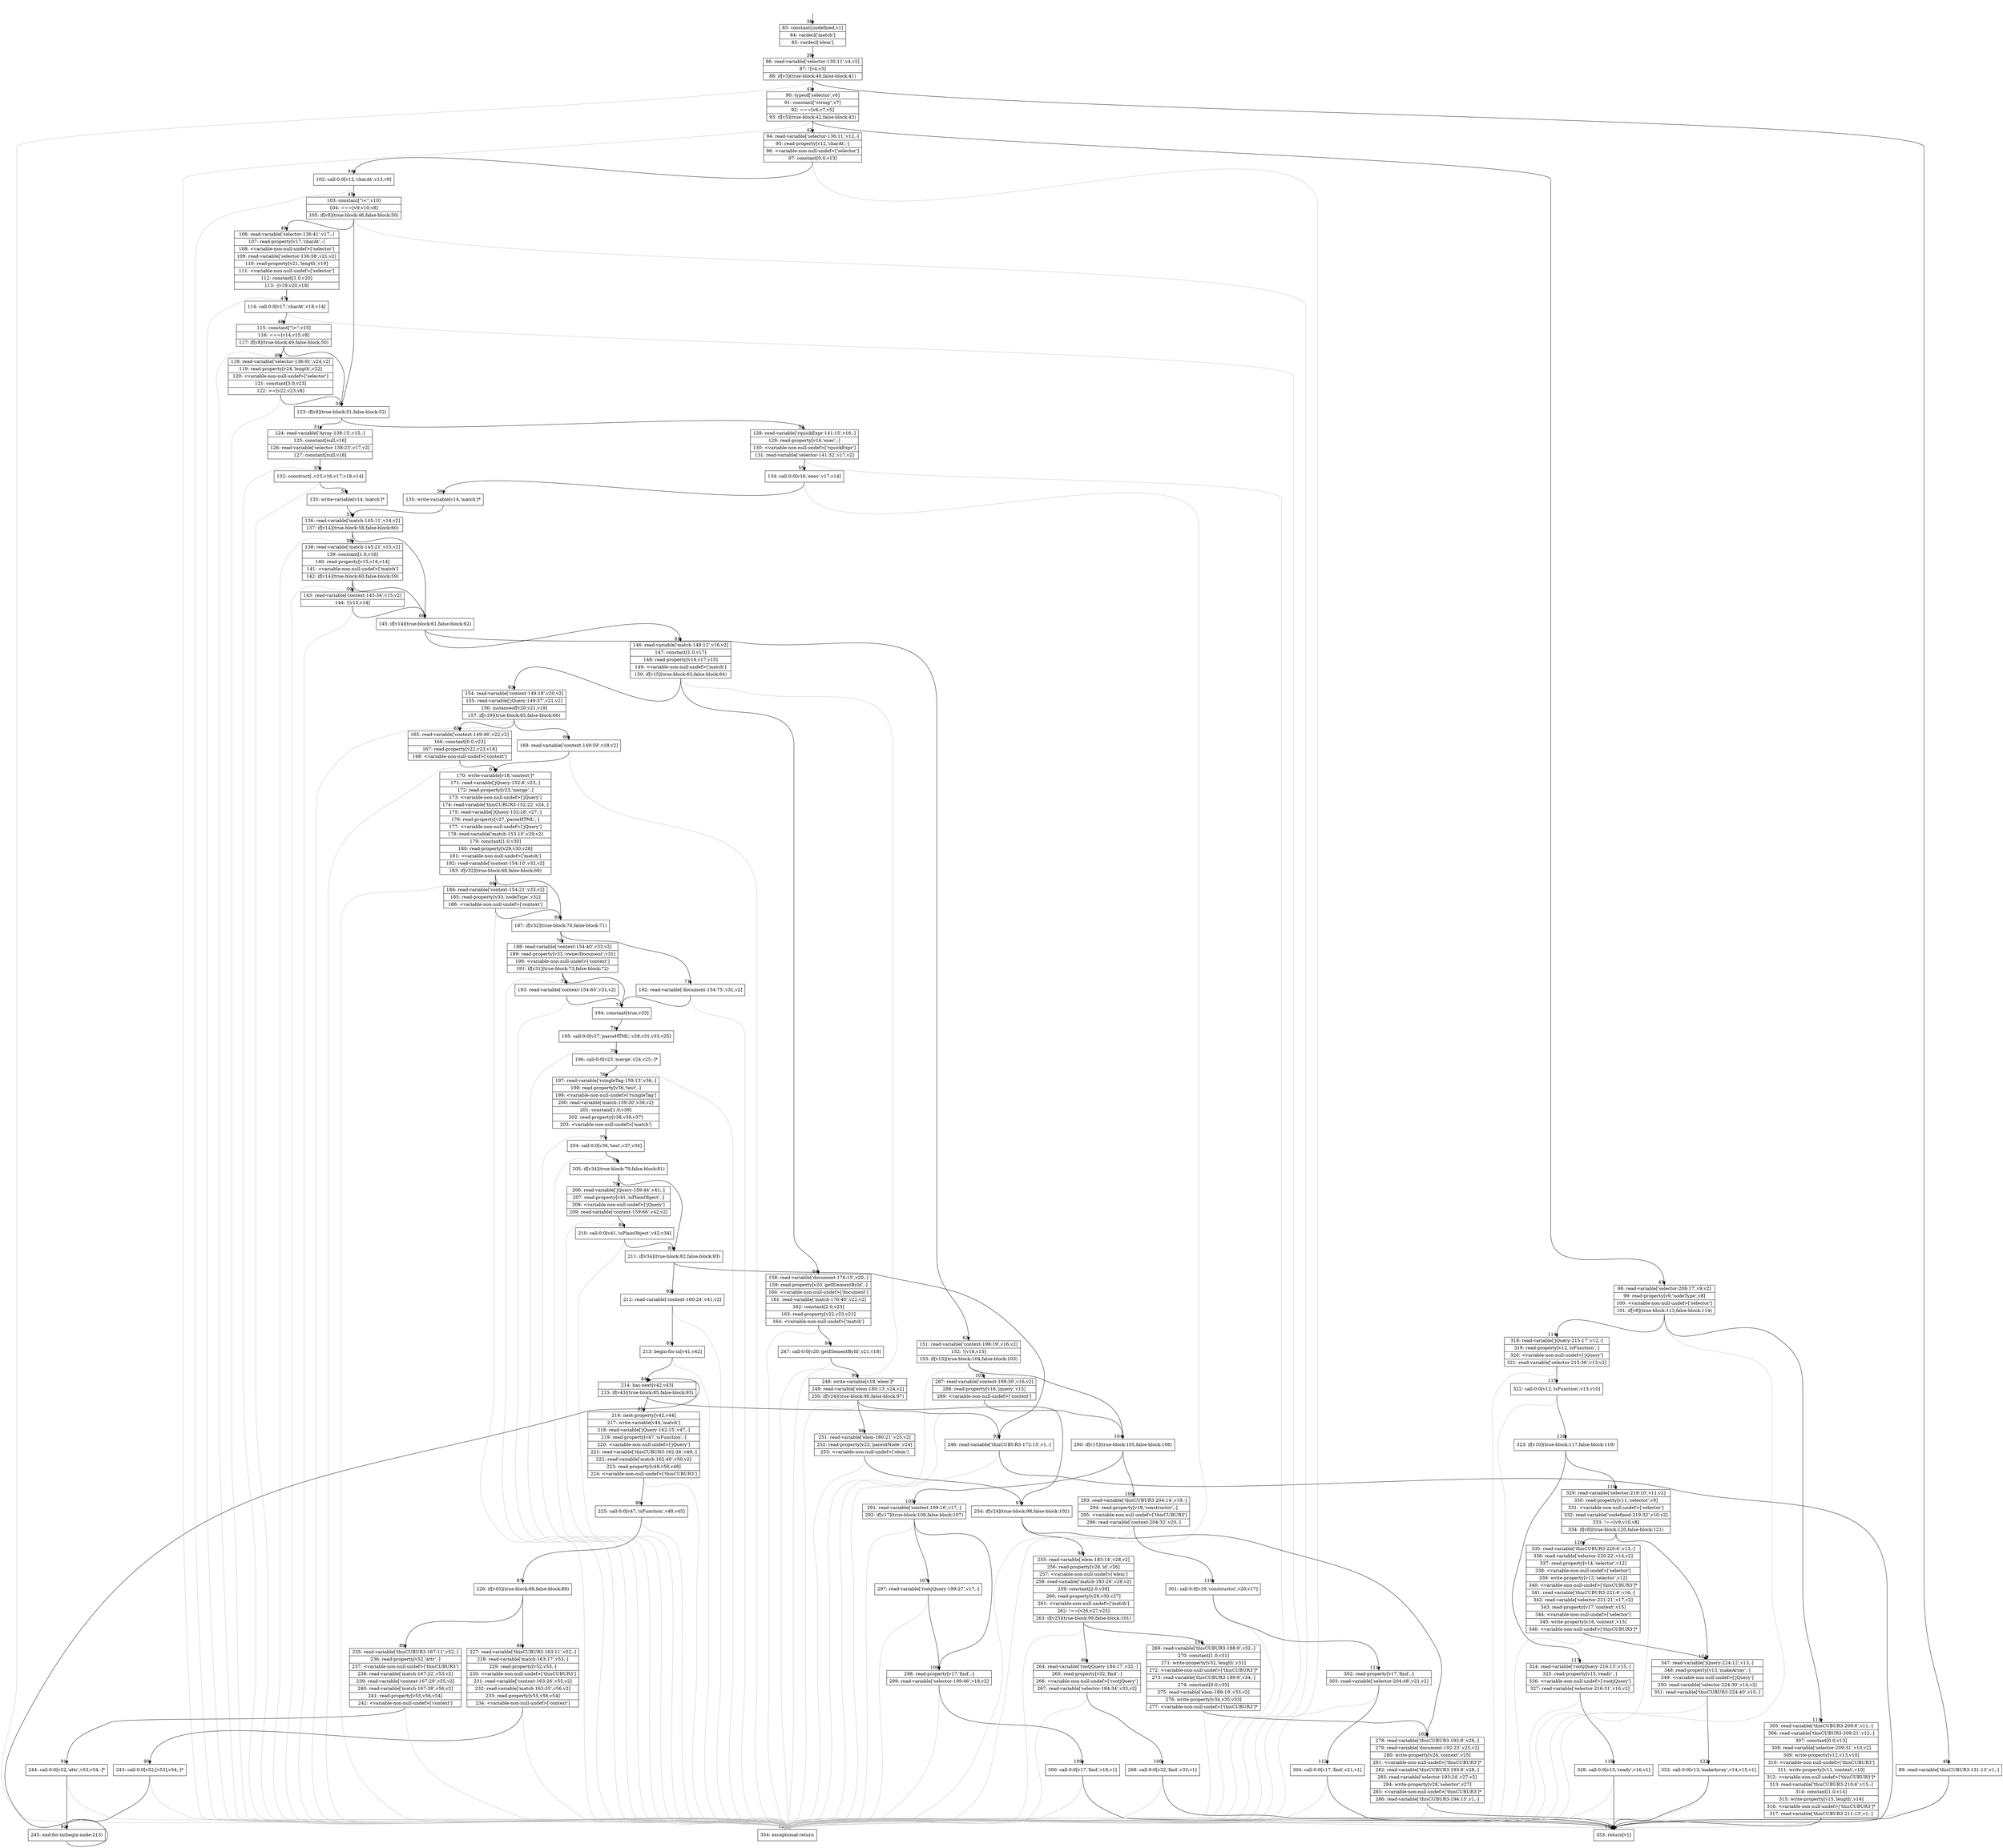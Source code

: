 digraph {
rankdir="TD"
BB_entry6[shape=none,label=""];
BB_entry6 -> BB38 [tailport=s, headport=n, headlabel="    38"]
BB38 [shape=record label="{83: constant[undefined,v1]|84: vardecl['match']|85: vardecl['elem']}" ] 
BB38 -> BB39 [tailport=s, headport=n, headlabel="      39"]
BB39 [shape=record label="{86: read-variable['selector-130:11',v4,v2]|87: ![v4,v3]|88: if[v3](true-block:40,false-block:41)}" ] 
BB39 -> BB40 [tailport=s, headport=n, headlabel="      40"]
BB39 -> BB41 [tailport=s, headport=n, headlabel="      41"]
BB39 -> BB124 [tailport=s, headport=n, color=gray, headlabel="      124"]
BB40 [shape=record label="{89: read-variable['thisCUBUR3-131:13',v1,-]}" ] 
BB40 -> BB123 [tailport=s, headport=n, headlabel="      123"]
BB40 -> BB124 [tailport=s, headport=n, color=gray]
BB41 [shape=record label="{90: typeof['selector',v6]|91: constant[\"string\",v7]|92: ===[v6,v7,v5]|93: if[v5](true-block:42,false-block:43)}" ] 
BB41 -> BB42 [tailport=s, headport=n, headlabel="      42"]
BB41 -> BB43 [tailport=s, headport=n, headlabel="      43"]
BB41 -> BB124 [tailport=s, headport=n, color=gray]
BB42 [shape=record label="{94: read-variable['selector-136:11',v12,-]|95: read-property[v12,'charAt',-]|96: \<variable-non-null-undef\>['selector']|97: constant[0.0,v13]}" ] 
BB42 -> BB44 [tailport=s, headport=n, headlabel="      44"]
BB42 -> BB124 [tailport=s, headport=n, color=gray]
BB43 [shape=record label="{98: read-variable['selector-208:17',v9,v2]|99: read-property[v9,'nodeType',v8]|100: \<variable-non-null-undef\>['selector']|101: if[v8](true-block:113,false-block:114)}" ] 
BB43 -> BB113 [tailport=s, headport=n, headlabel="      113"]
BB43 -> BB114 [tailport=s, headport=n, headlabel="      114"]
BB43 -> BB124 [tailport=s, headport=n, color=gray]
BB44 [shape=record label="{102: call-0:0[v12,'charAt',v13,v9]}" ] 
BB44 -> BB45 [tailport=s, headport=n, headlabel="      45"]
BB44 -> BB124 [tailport=s, headport=n, color=gray]
BB45 [shape=record label="{103: constant[\"\\\<\",v10]|104: ===[v9,v10,v8]|105: if[v8](true-block:46,false-block:50)}" ] 
BB45 -> BB50 [tailport=s, headport=n, headlabel="      50"]
BB45 -> BB46 [tailport=s, headport=n, headlabel="      46"]
BB45 -> BB124 [tailport=s, headport=n, color=gray]
BB46 [shape=record label="{106: read-variable['selector-136:41',v17,-]|107: read-property[v17,'charAt',-]|108: \<variable-non-null-undef\>['selector']|109: read-variable['selector-136:58',v21,v2]|110: read-property[v21,'length',v19]|111: \<variable-non-null-undef\>['selector']|112: constant[1.0,v20]|113: -[v19,v20,v18]}" ] 
BB46 -> BB47 [tailport=s, headport=n, headlabel="      47"]
BB46 -> BB124 [tailport=s, headport=n, color=gray]
BB47 [shape=record label="{114: call-0:0[v17,'charAt',v18,v14]}" ] 
BB47 -> BB48 [tailport=s, headport=n, headlabel="      48"]
BB47 -> BB124 [tailport=s, headport=n, color=gray]
BB48 [shape=record label="{115: constant[\"\\\>\",v15]|116: ===[v14,v15,v8]|117: if[v8](true-block:49,false-block:50)}" ] 
BB48 -> BB50 [tailport=s, headport=n]
BB48 -> BB49 [tailport=s, headport=n, headlabel="      49"]
BB48 -> BB124 [tailport=s, headport=n, color=gray]
BB49 [shape=record label="{118: read-variable['selector-136:91',v24,v2]|119: read-property[v24,'length',v22]|120: \<variable-non-null-undef\>['selector']|121: constant[3.0,v23]|122: \>=[v22,v23,v8]}" ] 
BB49 -> BB50 [tailport=s, headport=n]
BB49 -> BB124 [tailport=s, headport=n, color=gray]
BB50 [shape=record label="{123: if[v8](true-block:51,false-block:52)}" ] 
BB50 -> BB51 [tailport=s, headport=n, headlabel="      51"]
BB50 -> BB52 [tailport=s, headport=n, headlabel="      52"]
BB51 [shape=record label="{124: read-variable['Array-138:15',v15,-]|125: constant[null,v16]|126: read-variable['selector-138:23',v17,v2]|127: constant[null,v18]}" ] 
BB51 -> BB53 [tailport=s, headport=n, headlabel="      53"]
BB51 -> BB124 [tailport=s, headport=n, color=gray]
BB52 [shape=record label="{128: read-variable['rquickExpr-141:15',v16,-]|129: read-property[v16,'exec',-]|130: \<variable-non-null-undef\>['rquickExpr']|131: read-variable['selector-141:32',v17,v2]}" ] 
BB52 -> BB55 [tailport=s, headport=n, headlabel="      55"]
BB52 -> BB124 [tailport=s, headport=n, color=gray]
BB53 [shape=record label="{132: construct[-,v15,v16,v17,v18,v14]}" ] 
BB53 -> BB54 [tailport=s, headport=n, headlabel="      54"]
BB53 -> BB124 [tailport=s, headport=n, color=gray]
BB54 [shape=record label="{133: write-variable[v14,'match']*}" ] 
BB54 -> BB57 [tailport=s, headport=n, headlabel="      57"]
BB55 [shape=record label="{134: call-0:0[v16,'exec',v17,v14]}" ] 
BB55 -> BB56 [tailport=s, headport=n, headlabel="      56"]
BB55 -> BB124 [tailport=s, headport=n, color=gray]
BB56 [shape=record label="{135: write-variable[v14,'match']*}" ] 
BB56 -> BB57 [tailport=s, headport=n]
BB57 [shape=record label="{136: read-variable['match-145:11',v14,v2]|137: if[v14](true-block:58,false-block:60)}" ] 
BB57 -> BB60 [tailport=s, headport=n, headlabel="      60"]
BB57 -> BB58 [tailport=s, headport=n, headlabel="      58"]
BB57 -> BB124 [tailport=s, headport=n, color=gray]
BB58 [shape=record label="{138: read-variable['match-145:21',v15,v2]|139: constant[1.0,v16]|140: read-property[v15,v16,v14]|141: \<variable-non-null-undef\>['match']|142: if[v14](true-block:60,false-block:59)}" ] 
BB58 -> BB60 [tailport=s, headport=n]
BB58 -> BB59 [tailport=s, headport=n, headlabel="      59"]
BB58 -> BB124 [tailport=s, headport=n, color=gray]
BB59 [shape=record label="{143: read-variable['context-145:34',v15,v2]|144: ![v15,v14]}" ] 
BB59 -> BB60 [tailport=s, headport=n]
BB59 -> BB124 [tailport=s, headport=n, color=gray]
BB60 [shape=record label="{145: if[v14](true-block:61,false-block:62)}" ] 
BB60 -> BB61 [tailport=s, headport=n, headlabel="      61"]
BB60 -> BB62 [tailport=s, headport=n, headlabel="      62"]
BB61 [shape=record label="{146: read-variable['match-148:12',v16,v2]|147: constant[1.0,v17]|148: read-property[v16,v17,v15]|149: \<variable-non-null-undef\>['match']|150: if[v15](true-block:63,false-block:64)}" ] 
BB61 -> BB63 [tailport=s, headport=n, headlabel="      63"]
BB61 -> BB64 [tailport=s, headport=n, headlabel="      64"]
BB61 -> BB124 [tailport=s, headport=n, color=gray]
BB62 [shape=record label="{151: read-variable['context-198:19',v16,v2]|152: ![v16,v15]|153: if[v15](true-block:104,false-block:103)}" ] 
BB62 -> BB104 [tailport=s, headport=n, headlabel="      104"]
BB62 -> BB103 [tailport=s, headport=n, headlabel="      103"]
BB62 -> BB124 [tailport=s, headport=n, color=gray]
BB63 [shape=record label="{154: read-variable['context-149:18',v20,v2]|155: read-variable['jQuery-149:37',v21,v2]|156: instanceof[v20,v21,v19]|157: if[v19](true-block:65,false-block:66)}" ] 
BB63 -> BB65 [tailport=s, headport=n, headlabel="      65"]
BB63 -> BB66 [tailport=s, headport=n, headlabel="      66"]
BB63 -> BB124 [tailport=s, headport=n, color=gray]
BB64 [shape=record label="{158: read-variable['document-176:15',v20,-]|159: read-property[v20,'getElementById',-]|160: \<variable-non-null-undef\>['document']|161: read-variable['match-176:40',v22,v2]|162: constant[2.0,v23]|163: read-property[v22,v23,v21]|164: \<variable-non-null-undef\>['match']}" ] 
BB64 -> BB94 [tailport=s, headport=n, headlabel="      94"]
BB64 -> BB124 [tailport=s, headport=n, color=gray]
BB65 [shape=record label="{165: read-variable['context-149:46',v22,v2]|166: constant[0.0,v23]|167: read-property[v22,v23,v18]|168: \<variable-non-null-undef\>['context']}" ] 
BB65 -> BB67 [tailport=s, headport=n, headlabel="      67"]
BB65 -> BB124 [tailport=s, headport=n, color=gray]
BB66 [shape=record label="{169: read-variable['context-149:59',v18,v2]}" ] 
BB66 -> BB67 [tailport=s, headport=n]
BB66 -> BB124 [tailport=s, headport=n, color=gray]
BB67 [shape=record label="{170: write-variable[v18,'context']*|171: read-variable['jQuery-152:8',v23,-]|172: read-property[v23,'merge',-]|173: \<variable-non-null-undef\>['jQuery']|174: read-variable['thisCUBUR3-152:22',v24,-]|175: read-variable['jQuery-152:28',v27,-]|176: read-property[v27,'parseHTML',-]|177: \<variable-non-null-undef\>['jQuery']|178: read-variable['match-153:10',v29,v2]|179: constant[1.0,v30]|180: read-property[v29,v30,v28]|181: \<variable-non-null-undef\>['match']|182: read-variable['context-154:10',v32,v2]|183: if[v32](true-block:68,false-block:69)}" ] 
BB67 -> BB69 [tailport=s, headport=n, headlabel="      69"]
BB67 -> BB68 [tailport=s, headport=n, headlabel="      68"]
BB67 -> BB124 [tailport=s, headport=n, color=gray]
BB68 [shape=record label="{184: read-variable['context-154:21',v33,v2]|185: read-property[v33,'nodeType',v32]|186: \<variable-non-null-undef\>['context']}" ] 
BB68 -> BB69 [tailport=s, headport=n]
BB68 -> BB124 [tailport=s, headport=n, color=gray]
BB69 [shape=record label="{187: if[v32](true-block:70,false-block:71)}" ] 
BB69 -> BB70 [tailport=s, headport=n, headlabel="      70"]
BB69 -> BB71 [tailport=s, headport=n, headlabel="      71"]
BB70 [shape=record label="{188: read-variable['context-154:40',v33,v2]|189: read-property[v33,'ownerDocument',v31]|190: \<variable-non-null-undef\>['context']|191: if[v31](true-block:73,false-block:72)}" ] 
BB70 -> BB73 [tailport=s, headport=n, headlabel="      73"]
BB70 -> BB72 [tailport=s, headport=n, headlabel="      72"]
BB70 -> BB124 [tailport=s, headport=n, color=gray]
BB71 [shape=record label="{192: read-variable['document-154:75',v31,v2]}" ] 
BB71 -> BB73 [tailport=s, headport=n]
BB71 -> BB124 [tailport=s, headport=n, color=gray]
BB72 [shape=record label="{193: read-variable['context-154:65',v31,v2]}" ] 
BB72 -> BB73 [tailport=s, headport=n]
BB72 -> BB124 [tailport=s, headport=n, color=gray]
BB73 [shape=record label="{194: constant[true,v33]}" ] 
BB73 -> BB74 [tailport=s, headport=n, headlabel="      74"]
BB74 [shape=record label="{195: call-0:0[v27,'parseHTML',v28,v31,v33,v25]}" ] 
BB74 -> BB75 [tailport=s, headport=n, headlabel="      75"]
BB74 -> BB124 [tailport=s, headport=n, color=gray]
BB75 [shape=record label="{196: call-0:0[v23,'merge',v24,v25,-]*}" ] 
BB75 -> BB76 [tailport=s, headport=n, headlabel="      76"]
BB75 -> BB124 [tailport=s, headport=n, color=gray]
BB76 [shape=record label="{197: read-variable['rsingleTag-159:13',v36,-]|198: read-property[v36,'test',-]|199: \<variable-non-null-undef\>['rsingleTag']|200: read-variable['match-159:30',v38,v2]|201: constant[1.0,v39]|202: read-property[v38,v39,v37]|203: \<variable-non-null-undef\>['match']}" ] 
BB76 -> BB77 [tailport=s, headport=n, headlabel="      77"]
BB76 -> BB124 [tailport=s, headport=n, color=gray]
BB77 [shape=record label="{204: call-0:0[v36,'test',v37,v34]}" ] 
BB77 -> BB78 [tailport=s, headport=n, headlabel="      78"]
BB77 -> BB124 [tailport=s, headport=n, color=gray]
BB78 [shape=record label="{205: if[v34](true-block:79,false-block:81)}" ] 
BB78 -> BB81 [tailport=s, headport=n, headlabel="      81"]
BB78 -> BB79 [tailport=s, headport=n, headlabel="      79"]
BB79 [shape=record label="{206: read-variable['jQuery-159:44',v41,-]|207: read-property[v41,'isPlainObject',-]|208: \<variable-non-null-undef\>['jQuery']|209: read-variable['context-159:66',v42,v2]}" ] 
BB79 -> BB80 [tailport=s, headport=n, headlabel="      80"]
BB79 -> BB124 [tailport=s, headport=n, color=gray]
BB80 [shape=record label="{210: call-0:0[v41,'isPlainObject',v42,v34]}" ] 
BB80 -> BB81 [tailport=s, headport=n]
BB80 -> BB124 [tailport=s, headport=n, color=gray]
BB81 [shape=record label="{211: if[v34](true-block:82,false-block:93)}" ] 
BB81 -> BB82 [tailport=s, headport=n, headlabel="      82"]
BB81 -> BB93 [tailport=s, headport=n, headlabel="      93"]
BB82 [shape=record label="{212: read-variable['context-160:24',v41,v2]}" ] 
BB82 -> BB83 [tailport=s, headport=n, headlabel="      83"]
BB82 -> BB124 [tailport=s, headport=n, color=gray]
BB83 [shape=record label="{213: begin-for-in[v41,v42]}" ] 
BB83 -> BB84 [tailport=s, headport=n, headlabel="      84"]
BB83 -> BB124 [tailport=s, headport=n, color=gray]
BB84 [shape=record label="{214: has-next[v42,v43]|215: if[v43](true-block:85,false-block:93)}" ] 
BB84 -> BB85 [tailport=s, headport=n, headlabel="      85"]
BB84 -> BB93 [tailport=s, headport=n]
BB85 [shape=record label="{216: next-property[v42,v44]|217: write-variable[v44,'match']|218: read-variable['jQuery-162:15',v47,-]|219: read-property[v47,'isFunction',-]|220: \<variable-non-null-undef\>['jQuery']|221: read-variable['thisCUBUR3-162:34',v49,-]|222: read-variable['match-162:40',v50,v2]|223: read-property[v49,v50,v48]|224: \<variable-non-null-undef\>['thisCUBUR3']}" ] 
BB85 -> BB86 [tailport=s, headport=n, headlabel="      86"]
BB85 -> BB124 [tailport=s, headport=n, color=gray]
BB86 [shape=record label="{225: call-0:0[v47,'isFunction',v48,v45]}" ] 
BB86 -> BB87 [tailport=s, headport=n, headlabel="      87"]
BB86 -> BB124 [tailport=s, headport=n, color=gray]
BB87 [shape=record label="{226: if[v45](true-block:88,false-block:89)}" ] 
BB87 -> BB88 [tailport=s, headport=n, headlabel="      88"]
BB87 -> BB89 [tailport=s, headport=n, headlabel="      89"]
BB88 [shape=record label="{227: read-variable['thisCUBUR3-163:11',v52,-]|228: read-variable['match-163:17',v53,-]|229: read-property[v52,v53,-]|230: \<variable-non-null-undef\>['thisCUBUR3']|231: read-variable['context-163:26',v55,v2]|232: read-variable['match-163:35',v56,v2]|233: read-property[v55,v56,v54]|234: \<variable-non-null-undef\>['context']}" ] 
BB88 -> BB90 [tailport=s, headport=n, headlabel="      90"]
BB88 -> BB124 [tailport=s, headport=n, color=gray]
BB89 [shape=record label="{235: read-variable['thisCUBUR3-167:11',v52,-]|236: read-property[v52,'attr',-]|237: \<variable-non-null-undef\>['thisCUBUR3']|238: read-variable['match-167:22',v53,v2]|239: read-variable['context-167:29',v55,v2]|240: read-variable['match-167:38',v56,v2]|241: read-property[v55,v56,v54]|242: \<variable-non-null-undef\>['context']}" ] 
BB89 -> BB91 [tailport=s, headport=n, headlabel="      91"]
BB89 -> BB124 [tailport=s, headport=n, color=gray]
BB90 [shape=record label="{243: call-0:0[v52,[v53],v54,-]*}" ] 
BB90 -> BB92 [tailport=s, headport=n, headlabel="      92"]
BB90 -> BB124 [tailport=s, headport=n, color=gray]
BB91 [shape=record label="{244: call-0:0[v52,'attr',v53,v54,-]*}" ] 
BB91 -> BB92 [tailport=s, headport=n]
BB91 -> BB124 [tailport=s, headport=n, color=gray]
BB92 [shape=record label="{245: end-for-in(begin-node:213)}" ] 
BB92 -> BB84 [tailport=s, headport=n]
BB93 [shape=record label="{246: read-variable['thisCUBUR3-172:15',v1,-]}" ] 
BB93 -> BB123 [tailport=s, headport=n]
BB93 -> BB124 [tailport=s, headport=n, color=gray]
BB94 [shape=record label="{247: call-0:0[v20,'getElementById',v21,v18]}" ] 
BB94 -> BB95 [tailport=s, headport=n, headlabel="      95"]
BB94 -> BB124 [tailport=s, headport=n, color=gray]
BB95 [shape=record label="{248: write-variable[v18,'elem']*|249: read-variable['elem-180:13',v24,v2]|250: if[v24](true-block:96,false-block:97)}" ] 
BB95 -> BB97 [tailport=s, headport=n, headlabel="      97"]
BB95 -> BB96 [tailport=s, headport=n, headlabel="      96"]
BB95 -> BB124 [tailport=s, headport=n, color=gray]
BB96 [shape=record label="{251: read-variable['elem-180:21',v25,v2]|252: read-property[v25,'parentNode',v24]|253: \<variable-non-null-undef\>['elem']}" ] 
BB96 -> BB97 [tailport=s, headport=n]
BB96 -> BB124 [tailport=s, headport=n, color=gray]
BB97 [shape=record label="{254: if[v24](true-block:98,false-block:102)}" ] 
BB97 -> BB98 [tailport=s, headport=n, headlabel="      98"]
BB97 -> BB102 [tailport=s, headport=n, headlabel="      102"]
BB98 [shape=record label="{255: read-variable['elem-183:14',v28,v2]|256: read-property[v28,'id',v26]|257: \<variable-non-null-undef\>['elem']|258: read-variable['match-183:26',v29,v2]|259: constant[2.0,v30]|260: read-property[v29,v30,v27]|261: \<variable-non-null-undef\>['match']|262: !==[v26,v27,v25]|263: if[v25](true-block:99,false-block:101)}" ] 
BB98 -> BB99 [tailport=s, headport=n, headlabel="      99"]
BB98 -> BB101 [tailport=s, headport=n, headlabel="      101"]
BB98 -> BB124 [tailport=s, headport=n, color=gray]
BB99 [shape=record label="{264: read-variable['rootjQuery-184:17',v32,-]|265: read-property[v32,'find',-]|266: \<variable-non-null-undef\>['rootjQuery']|267: read-variable['selector-184:34',v33,v2]}" ] 
BB99 -> BB100 [tailport=s, headport=n, headlabel="      100"]
BB99 -> BB124 [tailport=s, headport=n, color=gray]
BB100 [shape=record label="{268: call-0:0[v32,'find',v33,v1]}" ] 
BB100 -> BB123 [tailport=s, headport=n]
BB100 -> BB124 [tailport=s, headport=n, color=gray]
BB101 [shape=record label="{269: read-variable['thisCUBUR3-188:9',v32,-]|270: constant[1.0,v31]|271: write-property[v32,'length',v31]|272: \<variable-non-null-undef\>['thisCUBUR3']*|273: read-variable['thisCUBUR3-189:9',v34,-]|274: constant[0.0,v35]|275: read-variable['elem-189:19',v33,v2]|276: write-property[v34,v35,v33]|277: \<variable-non-null-undef\>['thisCUBUR3']*}" ] 
BB101 -> BB102 [tailport=s, headport=n]
BB101 -> BB124 [tailport=s, headport=n, color=gray]
BB102 [shape=record label="{278: read-variable['thisCUBUR3-192:8',v26,-]|279: read-variable['document-192:23',v25,v2]|280: write-property[v26,'context',v25]|281: \<variable-non-null-undef\>['thisCUBUR3']*|282: read-variable['thisCUBUR3-193:8',v28,-]|283: read-variable['selector-193:24',v27,v2]|284: write-property[v28,'selector',v27]|285: \<variable-non-null-undef\>['thisCUBUR3']*|286: read-variable['thisCUBUR3-194:15',v1,-]}" ] 
BB102 -> BB123 [tailport=s, headport=n]
BB102 -> BB124 [tailport=s, headport=n, color=gray]
BB103 [shape=record label="{287: read-variable['context-198:30',v16,v2]|288: read-property[v16,'jquery',v15]|289: \<variable-non-null-undef\>['context']}" ] 
BB103 -> BB104 [tailport=s, headport=n]
BB103 -> BB124 [tailport=s, headport=n, color=gray]
BB104 [shape=record label="{290: if[v15](true-block:105,false-block:106)}" ] 
BB104 -> BB105 [tailport=s, headport=n, headlabel="      105"]
BB104 -> BB106 [tailport=s, headport=n, headlabel="      106"]
BB105 [shape=record label="{291: read-variable['context-199:16',v17,-]|292: if[v17](true-block:108,false-block:107)}" ] 
BB105 -> BB108 [tailport=s, headport=n, headlabel="      108"]
BB105 -> BB107 [tailport=s, headport=n, headlabel="      107"]
BB105 -> BB124 [tailport=s, headport=n, color=gray]
BB106 [shape=record label="{293: read-variable['thisCUBUR3-204:14',v19,-]|294: read-property[v19,'constructor',-]|295: \<variable-non-null-undef\>['thisCUBUR3']|296: read-variable['context-204:32',v20,-]}" ] 
BB106 -> BB110 [tailport=s, headport=n, headlabel="      110"]
BB106 -> BB124 [tailport=s, headport=n, color=gray]
BB107 [shape=record label="{297: read-variable['rootjQuery-199:27',v17,-]}" ] 
BB107 -> BB108 [tailport=s, headport=n]
BB107 -> BB124 [tailport=s, headport=n, color=gray]
BB108 [shape=record label="{298: read-property[v17,'find',-]|299: read-variable['selector-199:46',v18,v2]}" ] 
BB108 -> BB109 [tailport=s, headport=n, headlabel="      109"]
BB108 -> BB124 [tailport=s, headport=n, color=gray]
BB109 [shape=record label="{300: call-0:0[v17,'find',v18,v1]}" ] 
BB109 -> BB123 [tailport=s, headport=n]
BB109 -> BB124 [tailport=s, headport=n, color=gray]
BB110 [shape=record label="{301: call-0:0[v19,'constructor',v20,v17]}" ] 
BB110 -> BB111 [tailport=s, headport=n, headlabel="      111"]
BB110 -> BB124 [tailport=s, headport=n, color=gray]
BB111 [shape=record label="{302: read-property[v17,'find',-]|303: read-variable['selector-204:48',v21,v2]}" ] 
BB111 -> BB112 [tailport=s, headport=n, headlabel="      112"]
BB111 -> BB124 [tailport=s, headport=n, color=gray]
BB112 [shape=record label="{304: call-0:0[v17,'find',v21,v1]}" ] 
BB112 -> BB123 [tailport=s, headport=n]
BB112 -> BB124 [tailport=s, headport=n, color=gray]
BB113 [shape=record label="{305: read-variable['thisCUBUR3-209:6',v11,-]|306: read-variable['thisCUBUR3-209:21',v12,-]|307: constant[0.0,v13]|308: read-variable['selector-209:31',v10,v2]|309: write-property[v12,v13,v10]|310: \<variable-non-null-undef\>['thisCUBUR3']|311: write-property[v11,'context',v10]|312: \<variable-non-null-undef\>['thisCUBUR3']*|313: read-variable['thisCUBUR3-210:6',v15,-]|314: constant[1.0,v14]|315: write-property[v15,'length',v14]|316: \<variable-non-null-undef\>['thisCUBUR3']*|317: read-variable['thisCUBUR3-211:13',v1,-]}" ] 
BB113 -> BB123 [tailport=s, headport=n]
BB113 -> BB124 [tailport=s, headport=n, color=gray]
BB114 [shape=record label="{318: read-variable['jQuery-215:17',v12,-]|319: read-property[v12,'isFunction',-]|320: \<variable-non-null-undef\>['jQuery']|321: read-variable['selector-215:36',v13,v2]}" ] 
BB114 -> BB115 [tailport=s, headport=n, headlabel="      115"]
BB114 -> BB124 [tailport=s, headport=n, color=gray]
BB115 [shape=record label="{322: call-0:0[v12,'isFunction',v13,v10]}" ] 
BB115 -> BB116 [tailport=s, headport=n, headlabel="      116"]
BB115 -> BB124 [tailport=s, headport=n, color=gray]
BB116 [shape=record label="{323: if[v10](true-block:117,false-block:119)}" ] 
BB116 -> BB117 [tailport=s, headport=n, headlabel="      117"]
BB116 -> BB119 [tailport=s, headport=n, headlabel="      119"]
BB117 [shape=record label="{324: read-variable['rootjQuery-216:13',v15,-]|325: read-property[v15,'ready',-]|326: \<variable-non-null-undef\>['rootjQuery']|327: read-variable['selector-216:31',v16,v2]}" ] 
BB117 -> BB118 [tailport=s, headport=n, headlabel="      118"]
BB117 -> BB124 [tailport=s, headport=n, color=gray]
BB118 [shape=record label="{328: call-0:0[v15,'ready',v16,v1]}" ] 
BB118 -> BB123 [tailport=s, headport=n]
BB118 -> BB124 [tailport=s, headport=n, color=gray]
BB119 [shape=record label="{329: read-variable['selector-219:10',v11,v2]|330: read-property[v11,'selector',v9]|331: \<variable-non-null-undef\>['selector']|332: read-variable['undefined-219:32',v10,v2]|333: !==[v9,v10,v8]|334: if[v8](true-block:120,false-block:121)}" ] 
BB119 -> BB120 [tailport=s, headport=n, headlabel="      120"]
BB119 -> BB121 [tailport=s, headport=n, headlabel="      121"]
BB119 -> BB124 [tailport=s, headport=n, color=gray]
BB120 [shape=record label="{335: read-variable['thisCUBUR3-220:6',v13,-]|336: read-variable['selector-220:22',v14,v2]|337: read-property[v14,'selector',v12]|338: \<variable-non-null-undef\>['selector']|339: write-property[v13,'selector',v12]|340: \<variable-non-null-undef\>['thisCUBUR3']*|341: read-variable['thisCUBUR3-221:6',v16,-]|342: read-variable['selector-221:21',v17,v2]|343: read-property[v17,'context',v15]|344: \<variable-non-null-undef\>['selector']|345: write-property[v16,'context',v15]|346: \<variable-non-null-undef\>['thisCUBUR3']*}" ] 
BB120 -> BB121 [tailport=s, headport=n]
BB120 -> BB124 [tailport=s, headport=n, color=gray]
BB121 [shape=record label="{347: read-variable['jQuery-224:12',v13,-]|348: read-property[v13,'makeArray',-]|349: \<variable-non-null-undef\>['jQuery']|350: read-variable['selector-224:30',v14,v2]|351: read-variable['thisCUBUR3-224:40',v15,-]}" ] 
BB121 -> BB122 [tailport=s, headport=n, headlabel="      122"]
BB121 -> BB124 [tailport=s, headport=n, color=gray]
BB122 [shape=record label="{352: call-0:0[v13,'makeArray',v14,v15,v1]}" ] 
BB122 -> BB123 [tailport=s, headport=n]
BB122 -> BB124 [tailport=s, headport=n, color=gray]
BB123 [shape=record label="{353: return[v1]}" ] 
BB124 [shape=record label="{354: exceptional-return}" ] 
}
